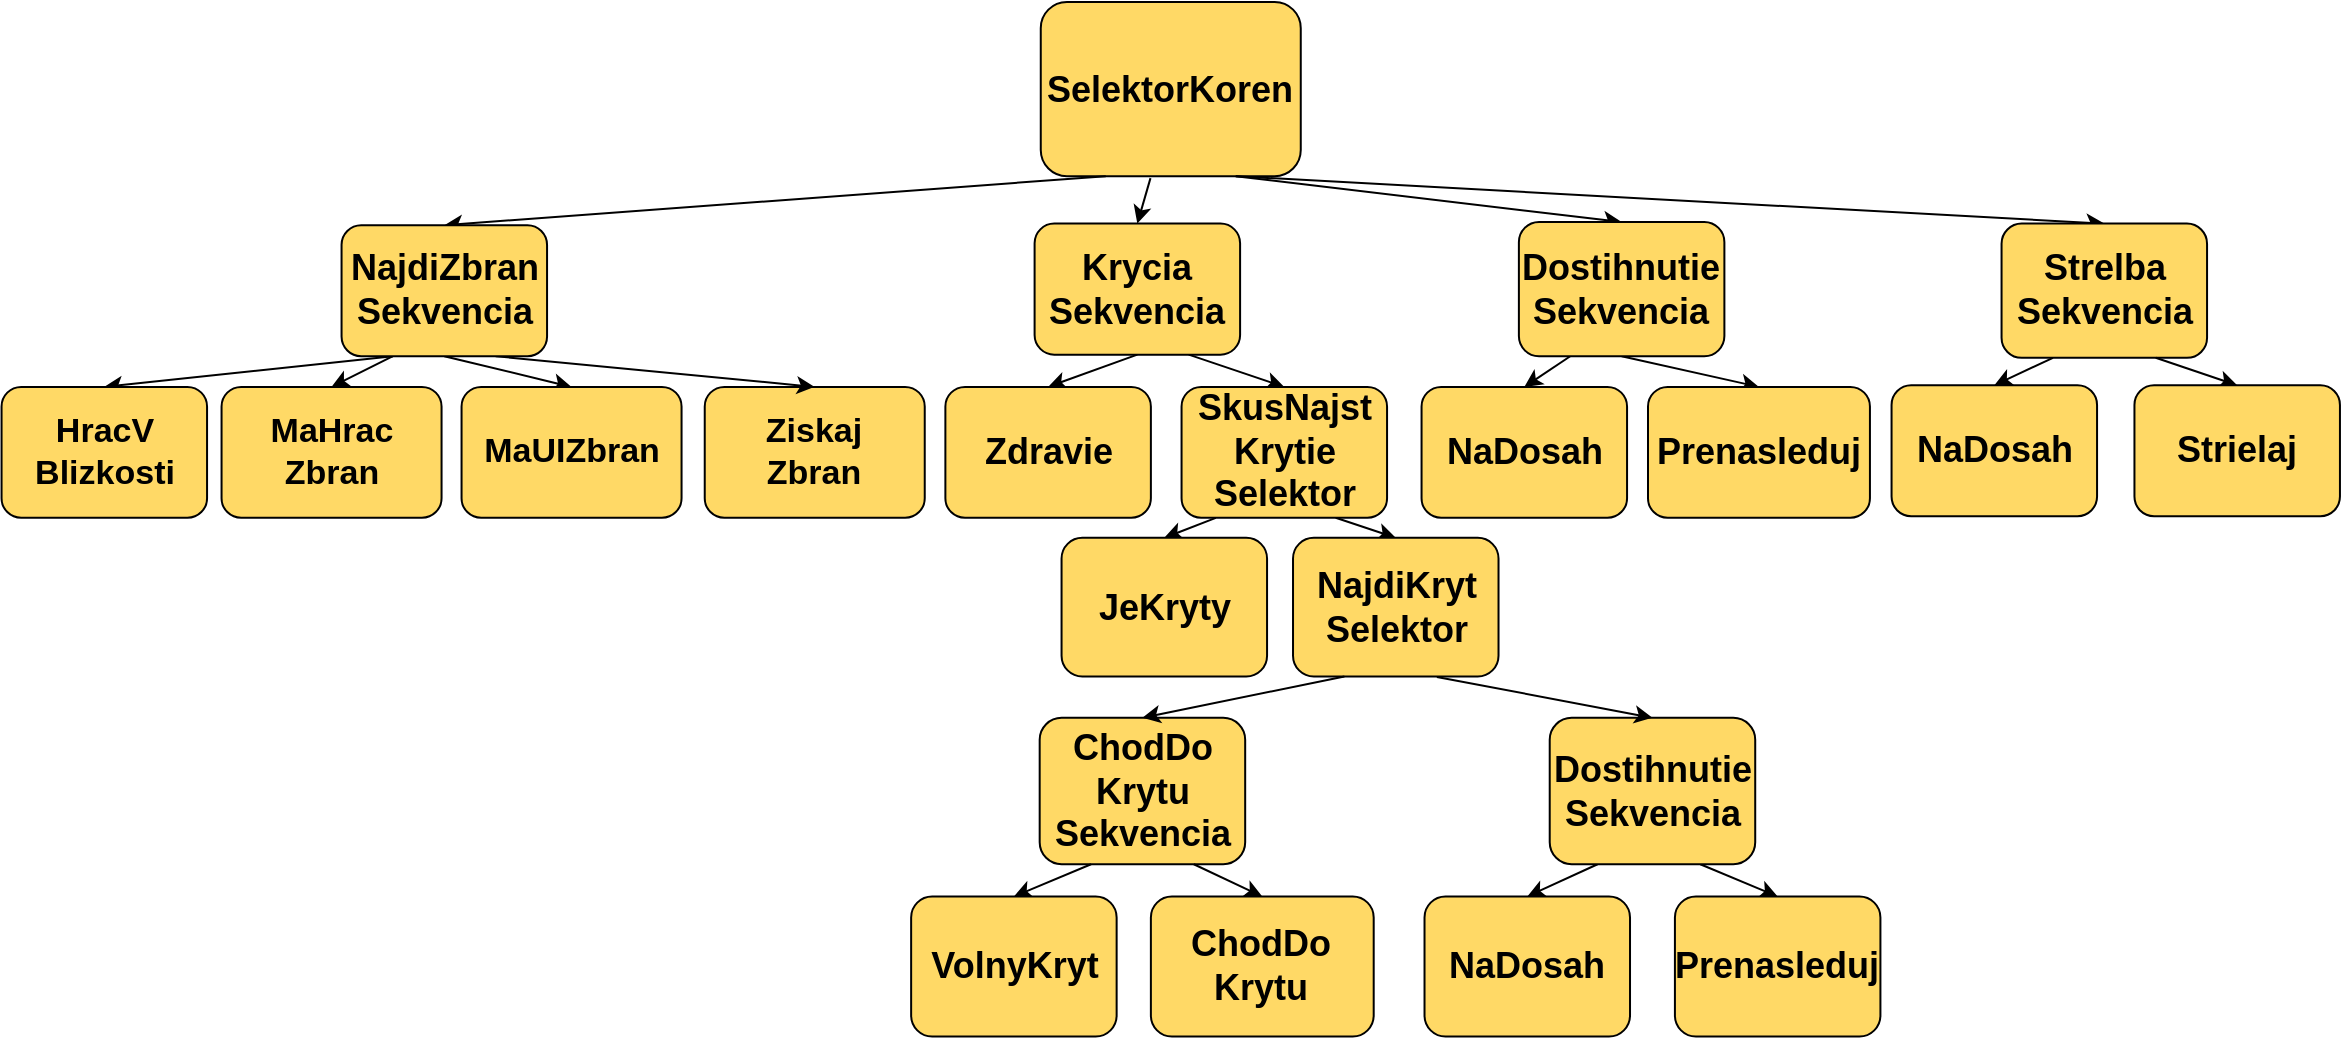 <mxfile version="18.0.3" type="github">
  <diagram id="aNkTvLlGlRAXNMfGRCiO" name="Page-1">
    <mxGraphModel dx="2719" dy="809" grid="1" gridSize="10" guides="1" tooltips="1" connect="1" arrows="1" fold="1" page="1" pageScale="1" pageWidth="1169" pageHeight="827" math="0" shadow="0">
      <root>
        <mxCell id="0" />
        <mxCell id="1" parent="0" />
        <mxCell id="K40myK_4YShfCYtrGLyM-10" value="" style="endArrow=classic;html=1;rounded=0;fontSize=17;fontStyle=1;entryX=0.5;entryY=0;entryDx=0;entryDy=0;exitX=0.5;exitY=1;exitDx=0;exitDy=0;" parent="1" target="xhpi5mrGCT5Js5KXu3N3-19" edge="1" source="xhpi5mrGCT5Js5KXu3N3-18">
          <mxGeometry width="50" height="50" relative="1" as="geometry">
            <mxPoint x="548.276" y="199.221" as="sourcePoint" />
            <mxPoint x="505.465" y="271.799" as="targetPoint" />
          </mxGeometry>
        </mxCell>
        <mxCell id="K40myK_4YShfCYtrGLyM-12" value="" style="endArrow=classic;html=1;rounded=0;fontSize=17;fontStyle=1;entryX=0.5;entryY=0;entryDx=0;entryDy=0;exitX=0.75;exitY=1;exitDx=0;exitDy=0;" parent="1" target="xhpi5mrGCT5Js5KXu3N3-20" edge="1" source="xhpi5mrGCT5Js5KXu3N3-18">
          <mxGeometry width="50" height="50" relative="1" as="geometry">
            <mxPoint x="578.244" y="199.221" as="sourcePoint" />
            <mxPoint x="621.056" y="271.799" as="targetPoint" />
          </mxGeometry>
        </mxCell>
        <mxCell id="K40myK_4YShfCYtrGLyM-14" value="" style="endArrow=classic;html=1;rounded=0;entryX=0.5;entryY=0;entryDx=0;entryDy=0;exitX=0.25;exitY=1;exitDx=0;exitDy=0;fontSize=18;fontStyle=1" parent="1" target="xhpi5mrGCT5Js5KXu3N3-21" edge="1">
          <mxGeometry width="50" height="50" relative="1" as="geometry">
            <mxPoint x="603.931" y="257.909" as="sourcePoint" />
            <mxPoint x="569.682" y="286.94" as="targetPoint" />
          </mxGeometry>
        </mxCell>
        <mxCell id="K40myK_4YShfCYtrGLyM-16" value="ChodDo&lt;br style=&quot;font-size: 17px;&quot;&gt;Krytu&lt;br style=&quot;font-size: 17px;&quot;&gt;Sekvencia" style="rounded=1;whiteSpace=wrap;html=1;fontSize=18;fontStyle=1;fillColor=#FFD966;" parent="1" vertex="1">
          <mxGeometry x="515.84" y="357.91" width="102.75" height="73.22" as="geometry" />
        </mxCell>
        <mxCell id="K40myK_4YShfCYtrGLyM-17" value="" style="endArrow=classic;html=1;rounded=0;exitX=0.75;exitY=1;exitDx=0;exitDy=0;entryX=0.5;entryY=0;entryDx=0;entryDy=0;fontSize=17;fontStyle=1;" parent="1" target="xhpi5mrGCT5Js5KXu3N3-22" edge="1" source="xhpi5mrGCT5Js5KXu3N3-20">
          <mxGeometry width="50" height="50" relative="1" as="geometry">
            <mxPoint x="655.305" y="257.909" as="sourcePoint" />
            <mxPoint x="699.795" y="288.42" as="targetPoint" />
          </mxGeometry>
        </mxCell>
        <mxCell id="K40myK_4YShfCYtrGLyM-18" value="" style="endArrow=classic;html=1;rounded=0;entryX=0.5;entryY=0;entryDx=0;entryDy=0;exitX=0.25;exitY=1;exitDx=0;exitDy=0;fontSize=18;fontStyle=1" parent="1" source="K40myK_4YShfCYtrGLyM-16" target="K40myK_4YShfCYtrGLyM-19" edge="1">
          <mxGeometry width="50" height="50" relative="1" as="geometry">
            <mxPoint x="549.143" y="445.006" as="sourcePoint" />
            <mxPoint x="502.05" y="517.584" as="targetPoint" />
          </mxGeometry>
        </mxCell>
        <mxCell id="K40myK_4YShfCYtrGLyM-19" value="VolnyKryt" style="rounded=1;whiteSpace=wrap;html=1;fontSize=18;fontStyle=1;fillColor=#FFD966;" parent="1" vertex="1">
          <mxGeometry x="451.57" y="447.25" width="102.75" height="70" as="geometry" />
        </mxCell>
        <mxCell id="K40myK_4YShfCYtrGLyM-20" value="ChodDo&lt;br style=&quot;font-size: 17px;&quot;&gt;Krytu" style="rounded=1;whiteSpace=wrap;html=1;fontSize=18;fontStyle=1;fillColor=#FFD966;" parent="1" vertex="1">
          <mxGeometry x="571.44" y="447.25" width="111.41" height="70" as="geometry" />
        </mxCell>
        <mxCell id="K40myK_4YShfCYtrGLyM-21" value="" style="endArrow=classic;html=1;rounded=0;entryX=0.5;entryY=0;entryDx=0;entryDy=0;exitX=0.75;exitY=1;exitDx=0;exitDy=0;fontSize=18;fontStyle=1" parent="1" source="K40myK_4YShfCYtrGLyM-16" target="K40myK_4YShfCYtrGLyM-20" edge="1">
          <mxGeometry width="50" height="50" relative="1" as="geometry">
            <mxPoint x="579.111" y="445.006" as="sourcePoint" />
            <mxPoint x="532.019" y="517.584" as="targetPoint" />
          </mxGeometry>
        </mxCell>
        <mxCell id="xhpi5mrGCT5Js5KXu3N3-7" value="" style="endArrow=classic;html=1;rounded=0;exitX=0.25;exitY=1;exitDx=0;exitDy=0;entryX=0.5;entryY=0;entryDx=0;entryDy=0;fontSize=18;fontStyle=1" parent="1" target="xhpi5mrGCT5Js5KXu3N3-8" edge="1">
          <mxGeometry width="50" height="50" relative="1" as="geometry">
            <mxPoint x="794.786" y="431.126" as="sourcePoint" />
            <mxPoint x="764.961" y="460.157" as="targetPoint" />
          </mxGeometry>
        </mxCell>
        <mxCell id="xhpi5mrGCT5Js5KXu3N3-17" value="SelektorKoren" style="rounded=1;whiteSpace=wrap;html=1;fontSize=18;fontStyle=1;fillColor=#FFD966;" parent="1" vertex="1">
          <mxGeometry x="516.38" width="130" height="87.09" as="geometry" />
        </mxCell>
        <mxCell id="xhpi5mrGCT5Js5KXu3N3-8" value="NaDosah" style="rounded=1;whiteSpace=wrap;html=1;fontSize=18;fontStyle=1;fillColor=#FFD966;" parent="1" vertex="1">
          <mxGeometry x="708.26" y="447.25" width="102.75" height="70" as="geometry" />
        </mxCell>
        <mxCell id="xhpi5mrGCT5Js5KXu3N3-9" value="" style="endArrow=classic;html=1;rounded=0;exitX=0.75;exitY=1;exitDx=0;exitDy=0;entryX=0.5;entryY=0;entryDx=0;entryDy=0;fontSize=18;fontStyle=1" parent="1" target="xhpi5mrGCT5Js5KXu3N3-10" edge="1">
          <mxGeometry width="50" height="50" relative="1" as="geometry">
            <mxPoint x="846.16" y="431.126" as="sourcePoint" />
            <mxPoint x="897.677" y="509.51" as="targetPoint" />
          </mxGeometry>
        </mxCell>
        <mxCell id="xhpi5mrGCT5Js5KXu3N3-10" value="Prenasleduj" style="rounded=1;whiteSpace=wrap;html=1;fontSize=18;fontStyle=1;fillColor=#FFD966;" parent="1" vertex="1">
          <mxGeometry x="833.46" y="447.25" width="102.75" height="70" as="geometry" />
        </mxCell>
        <mxCell id="K40myK_4YShfCYtrGLyM-30" value="" style="endArrow=classic;html=1;rounded=0;exitX=0.75;exitY=1;exitDx=0;exitDy=0;entryX=0.5;entryY=0;entryDx=0;entryDy=0;fontSize=18;fontStyle=1" parent="1" target="K40myK_4YShfCYtrGLyM-31" edge="1" source="xhpi5mrGCT5Js5KXu3N3-17">
          <mxGeometry width="50" height="50" relative="1" as="geometry">
            <mxPoint x="809.715" y="87.093" as="sourcePoint" />
            <mxPoint x="933.869" y="159.67" as="targetPoint" />
          </mxGeometry>
        </mxCell>
        <mxCell id="K40myK_4YShfCYtrGLyM-9" value="" style="endArrow=classic;html=1;rounded=0;entryX=0.5;entryY=0;entryDx=0;entryDy=0;exitX=0.422;exitY=1.011;exitDx=0;exitDy=0;fontSize=17;fontStyle=1;exitPerimeter=0;" parent="1" target="xhpi5mrGCT5Js5KXu3N3-18" edge="1" source="xhpi5mrGCT5Js5KXu3N3-17">
          <mxGeometry width="50" height="50" relative="1" as="geometry">
            <mxPoint x="771.185" y="87.093" as="sourcePoint" />
            <mxPoint x="514.315" y="159.67" as="targetPoint" />
          </mxGeometry>
        </mxCell>
        <mxCell id="xhpi5mrGCT5Js5KXu3N3-19" value="Zdravie" style="rounded=1;whiteSpace=wrap;html=1;fontSize=18;fontStyle=1;fillColor=#FFD966;" parent="1" vertex="1">
          <mxGeometry x="468.69" y="192.44" width="102.75" height="65.47" as="geometry" />
        </mxCell>
        <mxCell id="xhpi5mrGCT5Js5KXu3N3-20" value="SkusNajst&lt;br style=&quot;font-size: 18px;&quot;&gt;Krytie&lt;br style=&quot;font-size: 18px;&quot;&gt;Selektor" style="rounded=1;whiteSpace=wrap;html=1;fontSize=18;fontStyle=1;fillColor=#FFD966;" parent="1" vertex="1">
          <mxGeometry x="586.78" y="192.44" width="102.75" height="65.47" as="geometry" />
        </mxCell>
        <mxCell id="xhpi5mrGCT5Js5KXu3N3-21" value="JeKryty" style="rounded=1;whiteSpace=wrap;html=1;fontSize=18;fontStyle=1;fillColor=#FFD966;" parent="1" vertex="1">
          <mxGeometry x="526.78" y="267.91" width="102.75" height="69.34" as="geometry" />
        </mxCell>
        <mxCell id="xhpi5mrGCT5Js5KXu3N3-22" value="NajdiKryt&lt;br style=&quot;font-size: 18px;&quot;&gt;Selektor" style="rounded=1;whiteSpace=wrap;html=1;fontSize=18;fontStyle=1;fillColor=#FFD966;" parent="1" vertex="1">
          <mxGeometry x="642.51" y="267.91" width="102.75" height="69.34" as="geometry" />
        </mxCell>
        <mxCell id="xhpi5mrGCT5Js5KXu3N3-2" value="" style="endArrow=classic;html=1;rounded=0;entryX=0.5;entryY=0;entryDx=0;entryDy=0;exitX=0.25;exitY=1;exitDx=0;exitDy=0;fontSize=18;fontStyle=1" parent="1" source="xhpi5mrGCT5Js5KXu3N3-22" target="K40myK_4YShfCYtrGLyM-16" edge="1">
          <mxGeometry width="50" height="50" relative="1" as="geometry">
            <mxPoint x="680.992" y="374.033" as="sourcePoint" />
            <mxPoint x="625.337" y="446.61" as="targetPoint" />
          </mxGeometry>
        </mxCell>
        <mxCell id="K40myK_4YShfCYtrGLyM-22" value="" style="endArrow=classic;html=1;rounded=0;exitX=0.75;exitY=1;exitDx=0;exitDy=0;entryX=0.5;entryY=0;entryDx=0;entryDy=0;fontSize=17;fontStyle=1" parent="1" target="k9KmUfYsGlUjubeCrhGL-1" edge="1" source="xhpi5mrGCT5Js5KXu3N3-17">
          <mxGeometry width="50" height="50" relative="1" as="geometry">
            <mxPoint x="784.029" y="87.093" as="sourcePoint" />
            <mxPoint x="792.591" y="159.67" as="targetPoint" />
          </mxGeometry>
        </mxCell>
        <mxCell id="k9KmUfYsGlUjubeCrhGL-2" value="" style="endArrow=classic;html=1;rounded=0;exitX=0.25;exitY=1;exitDx=0;exitDy=0;entryX=0.5;entryY=0;entryDx=0;entryDy=0;fontSize=18;fontStyle=1" parent="1" source="k9KmUfYsGlUjubeCrhGL-1" target="k9KmUfYsGlUjubeCrhGL-3" edge="1">
          <mxGeometry width="50" height="50" relative="1" as="geometry">
            <mxPoint x="815.383" y="199.221" as="sourcePoint" />
            <mxPoint x="772.571" y="271.799" as="targetPoint" />
          </mxGeometry>
        </mxCell>
        <mxCell id="k9KmUfYsGlUjubeCrhGL-4" value="" style="endArrow=classic;html=1;rounded=0;exitX=0.5;exitY=1;exitDx=0;exitDy=0;entryX=0.5;entryY=0;entryDx=0;entryDy=0;fontSize=18;fontStyle=1" parent="1" source="k9KmUfYsGlUjubeCrhGL-1" target="k9KmUfYsGlUjubeCrhGL-5" edge="1">
          <mxGeometry width="50" height="50" relative="1" as="geometry">
            <mxPoint x="918.13" y="199.221" as="sourcePoint" />
            <mxPoint x="892.444" y="271.799" as="targetPoint" />
          </mxGeometry>
        </mxCell>
        <mxCell id="ezsD9pAWtwarLcvP3t45-3" value="Dostihnutie&lt;br style=&quot;font-size: 17px;&quot;&gt;Sekvencia" style="rounded=1;whiteSpace=wrap;html=1;fontSize=18;fontStyle=1;fillColor=#FFD966;" parent="1" vertex="1">
          <mxGeometry x="770.86" y="357.91" width="102.75" height="73.22" as="geometry" />
        </mxCell>
        <mxCell id="xhpi5mrGCT5Js5KXu3N3-5" value="" style="endArrow=classic;html=1;rounded=0;exitX=0.7;exitY=1.003;exitDx=0;exitDy=0;entryX=0.5;entryY=0;entryDx=0;entryDy=0;fontSize=18;fontStyle=1;exitPerimeter=0;" parent="1" source="xhpi5mrGCT5Js5KXu3N3-22" edge="1" target="ezsD9pAWtwarLcvP3t45-3">
          <mxGeometry width="50" height="50" relative="1" as="geometry">
            <mxPoint x="694.852" y="379.839" as="sourcePoint" />
            <mxPoint x="797.456" y="403.063" as="targetPoint" />
          </mxGeometry>
        </mxCell>
        <mxCell id="WJVr6nBHZjvNuqR42jPS-3" value="" style="endArrow=classic;html=1;rounded=0;entryX=0.5;entryY=0;entryDx=0;entryDy=0;exitX=0.25;exitY=1;exitDx=0;exitDy=0;fontSize=17;fontStyle=1" edge="1" parent="1" source="WJVr6nBHZjvNuqR42jPS-18" target="WJVr6nBHZjvNuqR42jPS-4">
          <mxGeometry width="50" height="50" relative="1" as="geometry">
            <mxPoint x="246.78" y="173.432" as="sourcePoint" />
            <mxPoint x="265.943" y="265.998" as="targetPoint" />
          </mxGeometry>
        </mxCell>
        <mxCell id="WJVr6nBHZjvNuqR42jPS-6" value="" style="endArrow=classic;html=1;rounded=0;entryX=0.5;entryY=0;entryDx=0;entryDy=0;exitX=0.25;exitY=1;exitDx=0;exitDy=0;fontSize=17;fontStyle=1" edge="1" parent="1" source="WJVr6nBHZjvNuqR42jPS-18" target="WJVr6nBHZjvNuqR42jPS-5">
          <mxGeometry width="50" height="50" relative="1" as="geometry">
            <mxPoint x="276.78" y="173.432" as="sourcePoint" />
            <mxPoint x="295.911" y="265.998" as="targetPoint" />
          </mxGeometry>
        </mxCell>
        <mxCell id="WJVr6nBHZjvNuqR42jPS-7" value="" style="endArrow=classic;html=1;rounded=0;entryX=0.5;entryY=0;entryDx=0;entryDy=0;exitX=0.25;exitY=1;exitDx=0;exitDy=0;fontSize=17;fontStyle=1;" edge="1" parent="1" source="xhpi5mrGCT5Js5KXu3N3-17" target="WJVr6nBHZjvNuqR42jPS-18">
          <mxGeometry width="50" height="50" relative="1" as="geometry">
            <mxPoint x="676.201" y="76.977" as="sourcePoint" />
            <mxPoint x="280.0" y="128.41" as="targetPoint" />
          </mxGeometry>
        </mxCell>
        <mxCell id="WJVr6nBHZjvNuqR42jPS-13" value="" style="endArrow=classic;html=1;rounded=0;entryX=0.5;entryY=0;entryDx=0;entryDy=0;exitX=0.5;exitY=1;exitDx=0;exitDy=0;fontSize=17;fontStyle=1" edge="1" parent="1" target="WJVr6nBHZjvNuqR42jPS-12" source="WJVr6nBHZjvNuqR42jPS-18">
          <mxGeometry width="50" height="50" relative="1" as="geometry">
            <mxPoint x="276.78" y="173.432" as="sourcePoint" />
            <mxPoint x="425.911" y="271.798" as="targetPoint" />
          </mxGeometry>
        </mxCell>
        <mxCell id="WJVr6nBHZjvNuqR42jPS-14" value="Ziskaj&lt;br style=&quot;font-size: 17px;&quot;&gt;Zbran" style="rounded=1;whiteSpace=wrap;html=1;fontSize=17;fontStyle=1;fillColor=#FFD966;" vertex="1" parent="1">
          <mxGeometry x="348.37" y="192.44" width="110" height="65.47" as="geometry" />
        </mxCell>
        <mxCell id="WJVr6nBHZjvNuqR42jPS-15" value="" style="endArrow=classic;html=1;rounded=0;entryX=0.5;entryY=0;entryDx=0;entryDy=0;exitX=0.75;exitY=1;exitDx=0;exitDy=0;fontSize=17;fontStyle=1" edge="1" parent="1" source="WJVr6nBHZjvNuqR42jPS-18" target="WJVr6nBHZjvNuqR42jPS-14">
          <mxGeometry width="50" height="50" relative="1" as="geometry">
            <mxPoint x="306.78" y="173.432" as="sourcePoint" />
            <mxPoint x="291.78" y="232.45" as="targetPoint" />
          </mxGeometry>
        </mxCell>
        <mxCell id="k9KmUfYsGlUjubeCrhGL-3" value="NaDosah" style="rounded=1;whiteSpace=wrap;html=1;fontSize=18;fontStyle=1;fillColor=#FFD966;" parent="1" vertex="1">
          <mxGeometry x="706.781" y="192.44" width="102.748" height="65.462" as="geometry" />
        </mxCell>
        <mxCell id="k9KmUfYsGlUjubeCrhGL-5" value="Prenasleduj" style="rounded=1;whiteSpace=wrap;html=1;fontSize=18;fontStyle=1;fillColor=#FFD966;" parent="1" vertex="1">
          <mxGeometry x="820" y="192.45" width="110.97" height="65.46" as="geometry" />
        </mxCell>
        <mxCell id="WJVr6nBHZjvNuqR42jPS-4" value="HracV&lt;br style=&quot;font-size: 17px;&quot;&gt;Blizkosti" style="rounded=1;whiteSpace=wrap;html=1;fontSize=17;fontStyle=1;fillColor=#FFD966;" vertex="1" parent="1">
          <mxGeometry x="-3.22" y="192.444" width="102.748" height="65.462" as="geometry" />
        </mxCell>
        <mxCell id="WJVr6nBHZjvNuqR42jPS-5" value="MaHrac&lt;br style=&quot;font-size: 17px;&quot;&gt;Zbran" style="rounded=1;whiteSpace=wrap;html=1;fontSize=17;fontStyle=1;fillColor=#FFD966;" vertex="1" parent="1">
          <mxGeometry x="106.78" y="192.451" width="110" height="65.459" as="geometry" />
        </mxCell>
        <mxCell id="WJVr6nBHZjvNuqR42jPS-12" value="MaUIZbran" style="rounded=1;whiteSpace=wrap;html=1;fontSize=17;fontStyle=1;fillColor=#FFD966;" vertex="1" parent="1">
          <mxGeometry x="226.78" y="192.451" width="110" height="65.459" as="geometry" />
        </mxCell>
        <mxCell id="K40myK_4YShfCYtrGLyM-31" value="Strelba&lt;br&gt;Sekvencia" style="rounded=1;whiteSpace=wrap;html=1;fontSize=18;fontStyle=1;fillColor=#FFD966;" parent="1" vertex="1">
          <mxGeometry x="996.782" y="110.796" width="102.748" height="67.114" as="geometry" />
        </mxCell>
        <mxCell id="xhpi5mrGCT5Js5KXu3N3-18" value="Krycia&lt;br style=&quot;font-size: 18px;&quot;&gt;Sekvencia" style="rounded=1;whiteSpace=wrap;html=1;fontSize=18;fontStyle=1;fillColor=#FFD966;" parent="1" vertex="1">
          <mxGeometry x="513.3" y="110.8" width="102.75" height="65.52" as="geometry" />
        </mxCell>
        <mxCell id="k9KmUfYsGlUjubeCrhGL-1" value="Dostihnutie&lt;br style=&quot;font-size: 17px;&quot;&gt;Sekvencia" style="rounded=1;whiteSpace=wrap;html=1;fontSize=18;fontStyle=1;fillColor=#FFD966;" parent="1" vertex="1">
          <mxGeometry x="755.445" y="110.002" width="102.748" height="67.114" as="geometry" />
        </mxCell>
        <mxCell id="WJVr6nBHZjvNuqR42jPS-18" value="NajdiZbran&lt;br&gt;Sekvencia" style="rounded=1;whiteSpace=wrap;html=1;fontSize=18;fontStyle=1;fillColor=#FFD966;" vertex="1" parent="1">
          <mxGeometry x="166.78" y="111.59" width="102.75" height="65.52" as="geometry" />
        </mxCell>
        <mxCell id="WJVr6nBHZjvNuqR42jPS-19" value="" style="endArrow=classic;html=1;rounded=0;exitX=0.25;exitY=1;exitDx=0;exitDy=0;entryX=0.5;entryY=0;entryDx=0;entryDy=0;fontSize=18;fontStyle=1" edge="1" parent="1" target="WJVr6nBHZjvNuqR42jPS-21" source="K40myK_4YShfCYtrGLyM-31">
          <mxGeometry width="50" height="50" relative="1" as="geometry">
            <mxPoint x="1022.469" y="147.91" as="sourcePoint" />
            <mxPoint x="1007.571" y="240.999" as="targetPoint" />
          </mxGeometry>
        </mxCell>
        <mxCell id="WJVr6nBHZjvNuqR42jPS-20" value="" style="endArrow=classic;html=1;rounded=0;exitX=0.75;exitY=1;exitDx=0;exitDy=0;entryX=0.5;entryY=0;entryDx=0;entryDy=0;fontSize=18;fontStyle=1" edge="1" parent="1" target="WJVr6nBHZjvNuqR42jPS-22" source="K40myK_4YShfCYtrGLyM-31">
          <mxGeometry width="50" height="50" relative="1" as="geometry">
            <mxPoint x="1073.843" y="147.91" as="sourcePoint" />
            <mxPoint x="1127.444" y="240.999" as="targetPoint" />
          </mxGeometry>
        </mxCell>
        <mxCell id="WJVr6nBHZjvNuqR42jPS-21" value="NaDosah" style="rounded=1;whiteSpace=wrap;html=1;fontSize=18;fontStyle=1;fillColor=#FFD966;" vertex="1" parent="1">
          <mxGeometry x="941.781" y="191.64" width="102.748" height="65.462" as="geometry" />
        </mxCell>
        <mxCell id="WJVr6nBHZjvNuqR42jPS-22" value="Strielaj" style="rounded=1;whiteSpace=wrap;html=1;fontSize=18;fontStyle=1;fillColor=#FFD966;" vertex="1" parent="1">
          <mxGeometry x="1063.226" y="191.648" width="102.748" height="65.462" as="geometry" />
        </mxCell>
      </root>
    </mxGraphModel>
  </diagram>
</mxfile>
